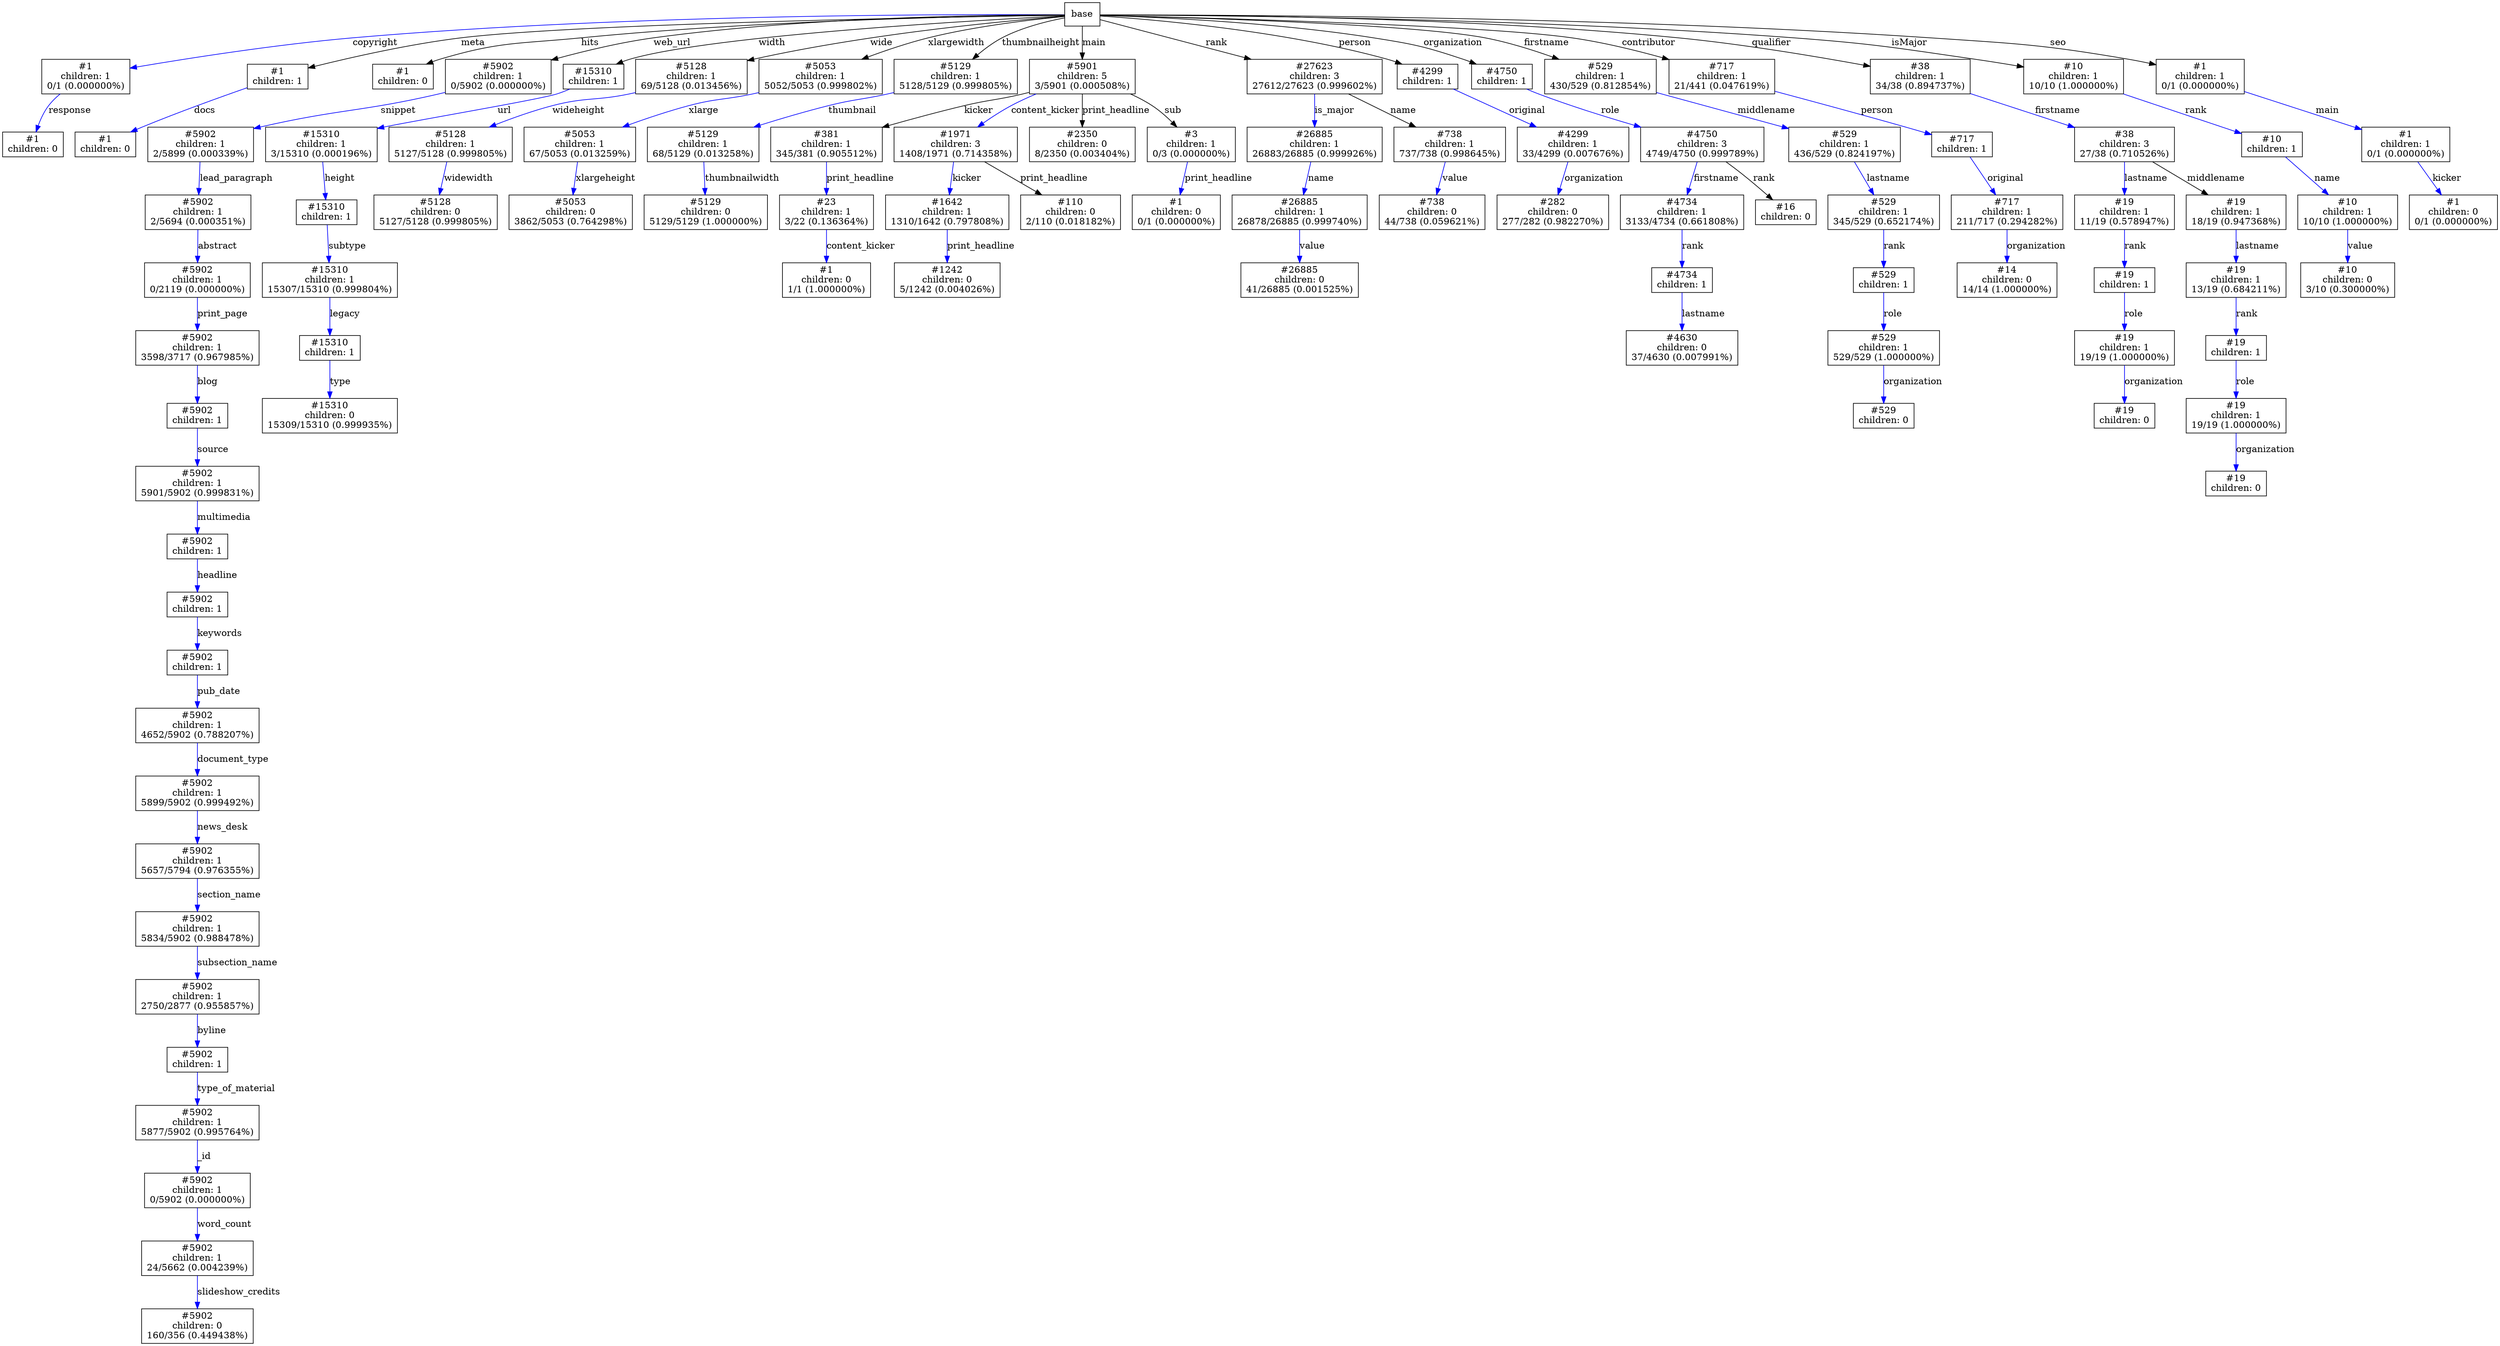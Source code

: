 digraph G {
node [fillcolor=white];
94396518359136 [shape=box, label=base];
94396518359136 -> 94396518465904 [label="copyright", color=blue];
94396518465904 [shape=box, label="#1\nchildren: 1\n0/1 (0.000000%)", fillcolor=lightgray];
94396518465904 -> 94396518465792 [label="response", color=blue];
94396518465792 [shape=box, label="#1\nchildren: 0", fillcolor=lightslategray];
94396518359136 -> 94396518466128 [label="meta"];
94396518466128 [shape=box, label="#1\nchildren: 1", fillcolor=lightgray];
94396518466128 -> 94396518465680 [label="docs", color=blue];
94396518465680 [shape=box, label="#1\nchildren: 0", fillcolor=lightslategray];
94396518359136 -> 94396518466016 [label="hits"];
94396518466016 [shape=box, label="#1\nchildren: 0", fillcolor=lightgray];
94396518359136 -> 94396518058880 [label="web_url"];
94396518058880 [shape=box, label="#5902\nchildren: 1\n0/5902 (0.000000%)"];
94396518058880 -> 94396518058768 [label="snippet", color=blue];
94396518058768 [shape=box, label="#5902\nchildren: 1\n2/5899 (0.000339%)"];
94396518058768 -> 94396518465568 [label="lead_paragraph", color=blue];
94396518465568 [shape=box, label="#5902\nchildren: 1\n2/5694 (0.000351%)"];
94396518465568 -> 94396518468032 [label="abstract", color=blue];
94396518468032 [shape=box, label="#5902\nchildren: 1\n0/2119 (0.000000%)"];
94396518468032 -> 94396518467920 [label="print_page", color=blue];
94396518467920 [shape=box, label="#5902\nchildren: 1\n3598/3717 (0.967985%)"];
94396518467920 -> 94396518467808 [label="blog", color=blue];
94396518467808 [shape=box, label="#5902\nchildren: 1"];
94396518467808 -> 94396518467696 [label="source", color=blue];
94396518467696 [shape=box, label="#5902\nchildren: 1\n5901/5902 (0.999831%)"];
94396518467696 -> 94396518467584 [label="multimedia", color=blue];
94396518467584 [shape=box, label="#5902\nchildren: 1"];
94396518467584 -> 94396518467472 [label="headline", color=blue];
94396518467472 [shape=box, label="#5902\nchildren: 1"];
94396518467472 -> 94396518467360 [label="keywords", color=blue];
94396518467360 [shape=box, label="#5902\nchildren: 1"];
94396518467360 -> 94396518467248 [label="pub_date", color=blue];
94396518467248 [shape=box, label="#5902\nchildren: 1\n4652/5902 (0.788207%)"];
94396518467248 -> 94396518467136 [label="document_type", color=blue];
94396518467136 [shape=box, label="#5902\nchildren: 1\n5899/5902 (0.999492%)"];
94396518467136 -> 94396518467024 [label="news_desk", color=blue];
94396518467024 [shape=box, label="#5902\nchildren: 1\n5657/5794 (0.976355%)"];
94396518467024 -> 94396518466912 [label="section_name", color=blue];
94396518466912 [shape=box, label="#5902\nchildren: 1\n5834/5902 (0.988478%)"];
94396518466912 -> 94396518466800 [label="subsection_name", color=blue];
94396518466800 [shape=box, label="#5902\nchildren: 1\n2750/2877 (0.955857%)"];
94396518466800 -> 94396518466688 [label="byline", color=blue];
94396518466688 [shape=box, label="#5902\nchildren: 1"];
94396518466688 -> 94396518466576 [label="type_of_material", color=blue];
94396518466576 [shape=box, label="#5902\nchildren: 1\n5877/5902 (0.995764%)"];
94396518466576 -> 94396518466464 [label="_id", color=blue];
94396518466464 [shape=box, label="#5902\nchildren: 1\n0/5902 (0.000000%)"];
94396518466464 -> 94396518466352 [label="word_count", color=blue];
94396518466352 [shape=box, label="#5902\nchildren: 1\n24/5662 (0.004239%)"];
94396518466352 -> 94396518466240 [label="slideshow_credits", color=blue];
94396518466240 [shape=box, label="#5902\nchildren: 0\n160/356 (0.449438%)"];
94396518359136 -> 94396518471728 [label="width"];
94396518471728 [shape=box, label="#15310\nchildren: 1"];
94396518471728 -> 94396518471616 [label="url", color=blue];
94396518471616 [shape=box, label="#15310\nchildren: 1\n3/15310 (0.000196%)"];
94396518471616 -> 94396518471504 [label="height", color=blue];
94396518471504 [shape=box, label="#15310\nchildren: 1"];
94396518471504 -> 94396518471392 [label="subtype", color=blue];
94396518471392 [shape=box, label="#15310\nchildren: 1\n15307/15310 (0.999804%)"];
94396518471392 -> 94396518471280 [label="legacy", color=blue];
94396518471280 [shape=box, label="#15310\nchildren: 1"];
94396518471280 -> 94396518471168 [label="type", color=blue];
94396518471168 [shape=box, label="#15310\nchildren: 0\n15309/15310 (0.999935%)"];
94396518359136 -> 94396518472736 [label="wide"];
94396518472736 [shape=box, label="#5128\nchildren: 1\n69/5128 (0.013456%)"];
94396518472736 -> 94396518472624 [label="wideheight", color=blue];
94396518472624 [shape=box, label="#5128\nchildren: 1\n5127/5128 (0.999805%)"];
94396518472624 -> 94396518472512 [label="widewidth", color=blue];
94396518472512 [shape=box, label="#5128\nchildren: 0\n5127/5128 (0.999805%)"];
94396518359136 -> 94396518472400 [label="xlargewidth"];
94396518472400 [shape=box, label="#5053\nchildren: 1\n5052/5053 (0.999802%)"];
94396518472400 -> 94396518472288 [label="xlarge", color=blue];
94396518472288 [shape=box, label="#5053\nchildren: 1\n67/5053 (0.013259%)"];
94396518472288 -> 94396518472176 [label="xlargeheight", color=blue];
94396518472176 [shape=box, label="#5053\nchildren: 0\n3862/5053 (0.764298%)"];
94396518359136 -> 94396518472064 [label="thumbnailheight"];
94396518472064 [shape=box, label="#5129\nchildren: 1\n5128/5129 (0.999805%)"];
94396518472064 -> 94396518471952 [label="thumbnail", color=blue];
94396518471952 [shape=box, label="#5129\nchildren: 1\n68/5129 (0.013258%)"];
94396518471952 -> 94396518471840 [label="thumbnailwidth", color=blue];
94396518471840 [shape=box, label="#5129\nchildren: 0\n5129/5129 (1.000000%)"];
94396518359136 -> 94396518469936 [label="main"];
94396518469936 [shape=box, label="#5901\nchildren: 5\n3/5901 (0.000508%)"];
94396518469936 -> 94396518470496 [label="kicker"];
94396518470496 [shape=box, label="#381\nchildren: 1\n345/381 (0.905512%)"];
94396518470496 -> 94396518470608 [label="print_headline", color=blue];
94396518470608 [shape=box, label="#23\nchildren: 1\n3/22 (0.136364%)"];
94396518470608 -> 94396510855984 [label="content_kicker", color=blue];
94396510855984 [shape=box, label="#1\nchildren: 0\n1/1 (1.000000%)", fillcolor=lightgray];
94396518469936 -> 94396518470048 [label="content_kicker", color=blue];
94396518470048 [shape=box, label="#1971\nchildren: 3\n1408/1971 (0.714358%)"];
94396518470048 -> 94396518470160 [label="kicker", color=blue];
94396518470160 [shape=box, label="#1642\nchildren: 1\n1310/1642 (0.797808%)"];
94396518470160 -> 94396518470272 [label="print_headline", color=blue];
94396518470272 [shape=box, label="#1242\nchildren: 0\n5/1242 (0.004026%)"];
94396518470048 -> 94396518470384 [label="print_headline"];
94396518470384 [shape=box, label="#110\nchildren: 0\n2/110 (0.018182%)", fillcolor=lightgray];
94396518469936 -> 94396518469824 [label="print_headline"];
94396518469824 [shape=box, label="#2350\nchildren: 0\n8/2350 (0.003404%)", fillcolor=lightgray];
94396518469936 -> 94396521222112 [label="sub"];
94396521222112 [shape=box, label="#3\nchildren: 1\n0/3 (0.000000%)", fillcolor=lightgray];
94396521222112 -> 94396521222000 [label="print_headline", color=blue];
94396521222000 [shape=box, label="#1\nchildren: 0\n0/1 (0.000000%)", fillcolor=lightslategray];
94396518359136 -> 94396518469488 [label="rank"];
94396518469488 [shape=box, label="#27623\nchildren: 3\n27612/27623 (0.999602%)"];
94396518469488 -> 94396518469376 [label="is_major", color=blue];
94396518469376 [shape=box, label="#26885\nchildren: 1\n26883/26885 (0.999926%)"];
94396518469376 -> 94396518469264 [label="name", color=blue];
94396518469264 [shape=box, label="#26885\nchildren: 1\n26878/26885 (0.999740%)"];
94396518469264 -> 94396518469152 [label="value", color=blue];
94396518469152 [shape=box, label="#26885\nchildren: 0\n41/26885 (0.001525%)"];
94396518469488 -> 94396518469600 [label="name"];
94396518469600 [shape=box, label="#738\nchildren: 1\n737/738 (0.998645%)"];
94396518469600 -> 94396518469712 [label="value", color=blue];
94396518469712 [shape=box, label="#738\nchildren: 0\n44/738 (0.059621%)"];
94396518359136 -> 94396518471056 [label="person"];
94396518471056 [shape=box, label="#4299\nchildren: 1"];
94396518471056 -> 94396518470832 [label="original", color=blue];
94396518470832 [shape=box, label="#4299\nchildren: 1\n33/4299 (0.007676%)"];
94396518470832 -> 94396518470944 [label="organization", color=blue];
94396518470944 [shape=box, label="#282\nchildren: 0\n277/282 (0.982270%)", fillcolor=lightgray];
94396518359136 -> 94396518468928 [label="organization"];
94396518468928 [shape=box, label="#4750\nchildren: 1"];
94396518468928 -> 94396518468816 [label="role", color=blue];
94396518468816 [shape=box, label="#4750\nchildren: 3\n4749/4750 (0.999789%)"];
94396518468816 -> 94396518468704 [label="firstname", color=blue];
94396518468704 [shape=box, label="#4734\nchildren: 1\n3133/4734 (0.661808%)"];
94396518468704 -> 94396518468592 [label="rank", color=blue];
94396518468592 [shape=box, label="#4734\nchildren: 1"];
94396518468592 -> 94396518468480 [label="lastname", color=blue];
94396518468480 [shape=box, label="#4630\nchildren: 0\n37/4630 (0.007991%)"];
94396518468816 -> 94396518469040 [label="rank"];
94396518469040 [shape=box, label="#16\nchildren: 0", fillcolor=lightgray];
94396518359136 -> 94396518606400 [label="firstname"];
94396518606400 [shape=box, label="#529\nchildren: 1\n430/529 (0.812854%)"];
94396518606400 -> 94396518606288 [label="middlename", color=blue];
94396518606288 [shape=box, label="#529\nchildren: 1\n436/529 (0.824197%)"];
94396518606288 -> 94396518606176 [label="lastname", color=blue];
94396518606176 [shape=box, label="#529\nchildren: 1\n345/529 (0.652174%)"];
94396518606176 -> 94396518606064 [label="rank", color=blue];
94396518606064 [shape=box, label="#529\nchildren: 1"];
94396518606064 -> 94396518605952 [label="role", color=blue];
94396518605952 [shape=box, label="#529\nchildren: 1\n529/529 (1.000000%)"];
94396518605952 -> 94396518605840 [label="organization", color=blue];
94396518605840 [shape=box, label="#529\nchildren: 0"];
94396518359136 -> 94396518468368 [label="contributor"];
94396518468368 [shape=box, label="#717\nchildren: 1\n21/441 (0.047619%)"];
94396518468368 -> 94396518468256 [label="person", color=blue];
94396518468256 [shape=box, label="#717\nchildren: 1"];
94396518468256 -> 94396518468144 [label="original", color=blue];
94396518468144 [shape=box, label="#717\nchildren: 1\n211/717 (0.294282%)"];
94396518468144 -> 94396521222672 [label="organization", color=blue];
94396521222672 [shape=box, label="#14\nchildren: 0\n14/14 (1.000000%)", fillcolor=lightgray];
94396518359136 -> 94396518611104 [label="qualifier"];
94396518611104 [shape=box, label="#38\nchildren: 1\n34/38 (0.894737%)"];
94396518611104 -> 94396518610992 [label="firstname", color=blue];
94396518610992 [shape=box, label="#38\nchildren: 3\n27/38 (0.710526%)"];
94396518610992 -> 94396518610880 [label="lastname", color=blue];
94396518610880 [shape=box, label="#19\nchildren: 1\n11/19 (0.578947%)"];
94396518610880 -> 94396518610768 [label="rank", color=blue];
94396518610768 [shape=box, label="#19\nchildren: 1"];
94396518610768 -> 94396518610656 [label="role", color=blue];
94396518610656 [shape=box, label="#19\nchildren: 1\n19/19 (1.000000%)"];
94396518610656 -> 94396518610544 [label="organization", color=blue];
94396518610544 [shape=box, label="#19\nchildren: 0"];
94396518610992 -> 94396547805712 [label="middlename"];
94396547805712 [shape=box, label="#19\nchildren: 1\n18/19 (0.947368%)"];
94396547805712 -> 94396547805600 [label="lastname", color=blue];
94396547805600 [shape=box, label="#19\nchildren: 1\n13/19 (0.684211%)"];
94396547805600 -> 94396547805488 [label="rank", color=blue];
94396547805488 [shape=box, label="#19\nchildren: 1"];
94396547805488 -> 94396547805376 [label="role", color=blue];
94396547805376 [shape=box, label="#19\nchildren: 1\n19/19 (1.000000%)"];
94396547805376 -> 94396547805264 [label="organization", color=blue];
94396547805264 [shape=box, label="#19\nchildren: 0"];
94396518359136 -> 94396510856096 [label="isMajor"];
94396510856096 [shape=box, label="#10\nchildren: 1\n10/10 (1.000000%)"];
94396510856096 -> 94396510856208 [label="rank", color=blue];
94396510856208 [shape=box, label="#10\nchildren: 1"];
94396510856208 -> 94396510856320 [label="name", color=blue];
94396510856320 [shape=box, label="#10\nchildren: 1\n10/10 (1.000000%)"];
94396510856320 -> 94396510856432 [label="value", color=blue];
94396510856432 [shape=box, label="#10\nchildren: 0\n3/10 (0.300000%)"];
94396518359136 -> 94396532465232 [label="seo"];
94396532465232 [shape=box, label="#1\nchildren: 1\n0/1 (0.000000%)", fillcolor=lightgray];
94396532465232 -> 94396532465120 [label="main", color=blue];
94396532465120 [shape=box, label="#1\nchildren: 1\n0/1 (0.000000%)", fillcolor=lightslategray];
94396532465120 -> 94396532465008 [label="kicker", color=blue];
94396532465008 [shape=box, label="#1\nchildren: 0\n0/1 (0.000000%)", fillcolor=lightslategray];
}